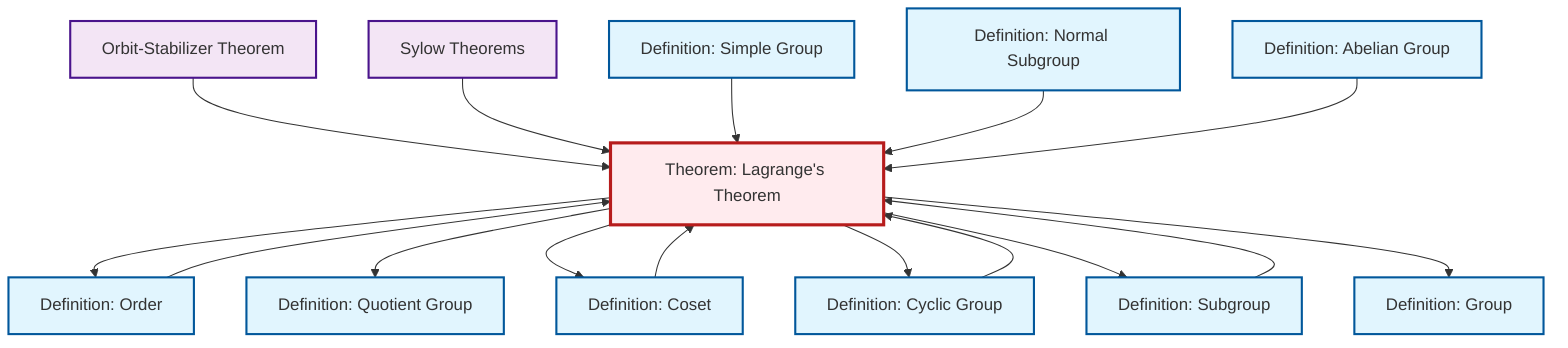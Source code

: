 graph TD
    classDef definition fill:#e1f5fe,stroke:#01579b,stroke-width:2px
    classDef theorem fill:#f3e5f5,stroke:#4a148c,stroke-width:2px
    classDef axiom fill:#fff3e0,stroke:#e65100,stroke-width:2px
    classDef example fill:#e8f5e9,stroke:#1b5e20,stroke-width:2px
    classDef current fill:#ffebee,stroke:#b71c1c,stroke-width:3px
    thm-lagrange["Theorem: Lagrange's Theorem"]:::theorem
    def-order["Definition: Order"]:::definition
    def-cyclic-group["Definition: Cyclic Group"]:::definition
    def-simple-group["Definition: Simple Group"]:::definition
    thm-sylow["Sylow Theorems"]:::theorem
    def-coset["Definition: Coset"]:::definition
    thm-orbit-stabilizer["Orbit-Stabilizer Theorem"]:::theorem
    def-quotient-group["Definition: Quotient Group"]:::definition
    def-normal-subgroup["Definition: Normal Subgroup"]:::definition
    def-abelian-group["Definition: Abelian Group"]:::definition
    def-subgroup["Definition: Subgroup"]:::definition
    def-group["Definition: Group"]:::definition
    thm-orbit-stabilizer --> thm-lagrange
    thm-lagrange --> def-order
    def-coset --> thm-lagrange
    thm-lagrange --> def-quotient-group
    thm-sylow --> thm-lagrange
    thm-lagrange --> def-coset
    thm-lagrange --> def-cyclic-group
    def-cyclic-group --> thm-lagrange
    def-order --> thm-lagrange
    def-simple-group --> thm-lagrange
    thm-lagrange --> def-subgroup
    def-normal-subgroup --> thm-lagrange
    def-abelian-group --> thm-lagrange
    def-subgroup --> thm-lagrange
    thm-lagrange --> def-group
    class thm-lagrange current
